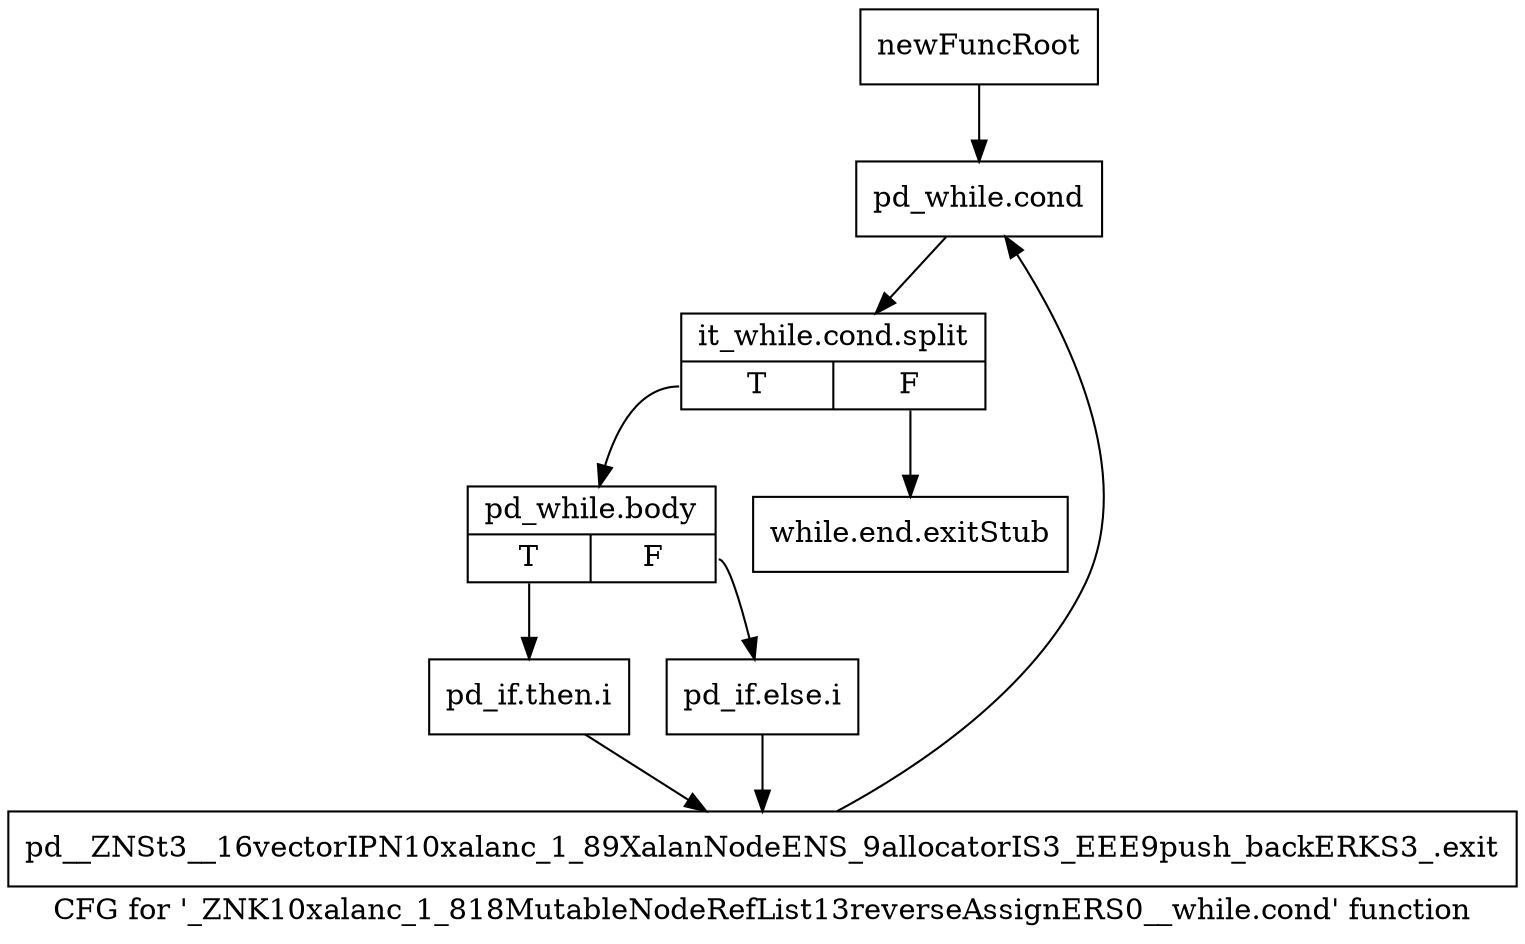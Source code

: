digraph "CFG for '_ZNK10xalanc_1_818MutableNodeRefList13reverseAssignERS0__while.cond' function" {
	label="CFG for '_ZNK10xalanc_1_818MutableNodeRefList13reverseAssignERS0__while.cond' function";

	Node0x9de1ad0 [shape=record,label="{newFuncRoot}"];
	Node0x9de1ad0 -> Node0x9de1b70;
	Node0x9de1b20 [shape=record,label="{while.end.exitStub}"];
	Node0x9de1b70 [shape=record,label="{pd_while.cond}"];
	Node0x9de1b70 -> Node0xd04ab60;
	Node0xd04ab60 [shape=record,label="{it_while.cond.split|{<s0>T|<s1>F}}"];
	Node0xd04ab60:s0 -> Node0x9de1bc0;
	Node0xd04ab60:s1 -> Node0x9de1b20;
	Node0x9de1bc0 [shape=record,label="{pd_while.body|{<s0>T|<s1>F}}"];
	Node0x9de1bc0:s0 -> Node0x9de1c60;
	Node0x9de1bc0:s1 -> Node0x9de1c10;
	Node0x9de1c10 [shape=record,label="{pd_if.else.i}"];
	Node0x9de1c10 -> Node0x9de1cb0;
	Node0x9de1c60 [shape=record,label="{pd_if.then.i}"];
	Node0x9de1c60 -> Node0x9de1cb0;
	Node0x9de1cb0 [shape=record,label="{pd__ZNSt3__16vectorIPN10xalanc_1_89XalanNodeENS_9allocatorIS3_EEE9push_backERKS3_.exit}"];
	Node0x9de1cb0 -> Node0x9de1b70;
}
